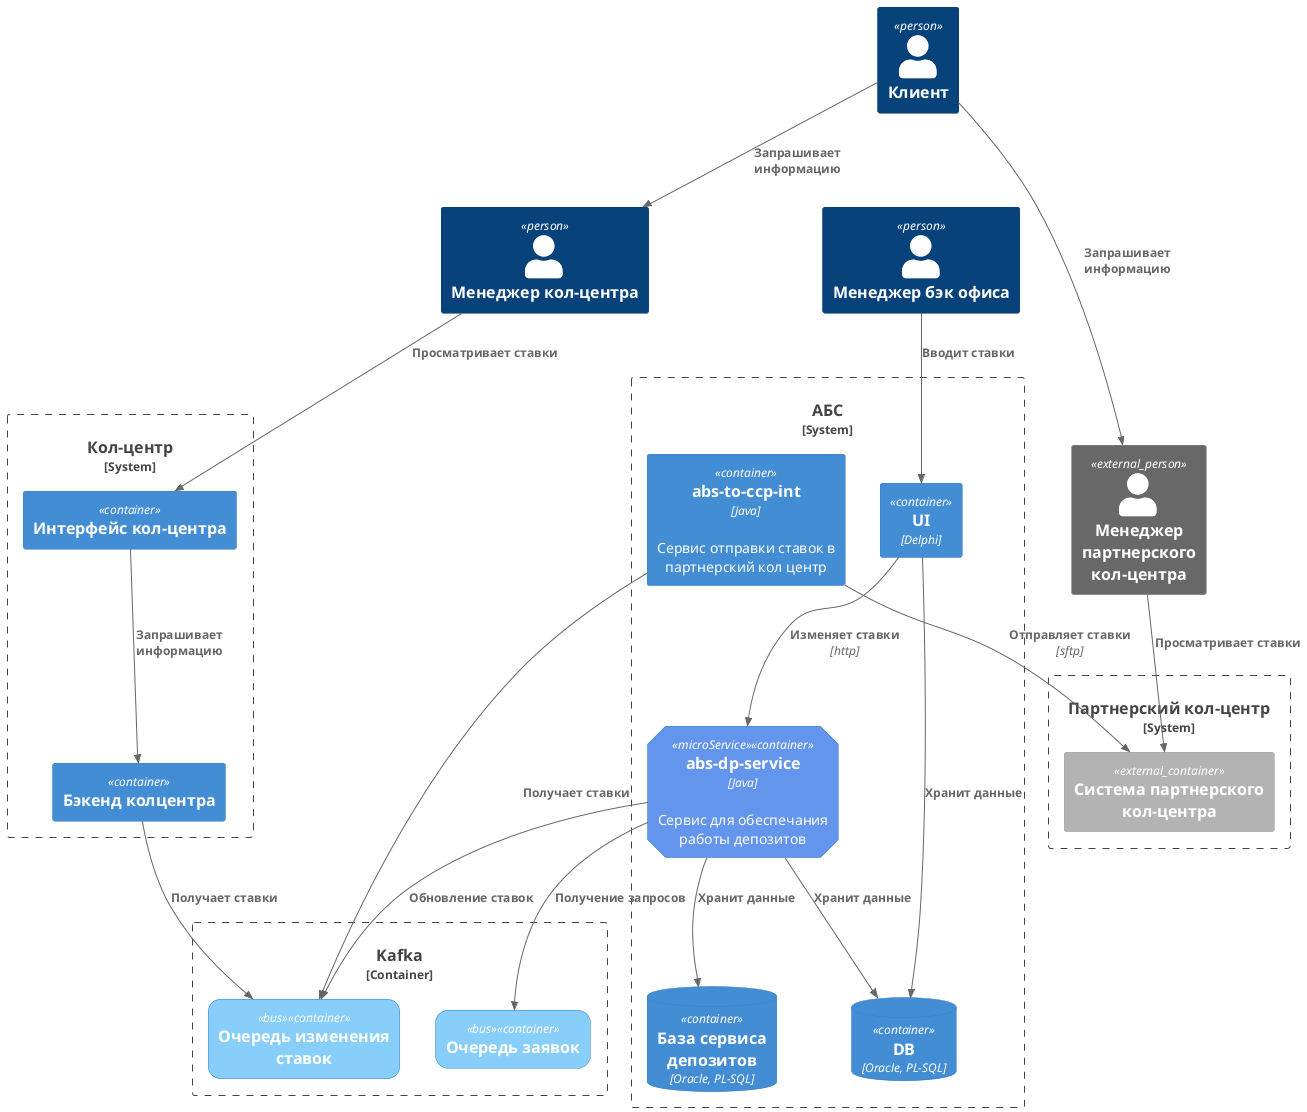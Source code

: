 @startuml
!include <C4/C4_Container>
AddContainerTag("db", $sprite="database_server", $legendText="database container")
AddElementTag("storage", $shape=RoundedBoxShape(), $bgColor="lightSkyBlue", $fontColor="white")
AddElementTag("bus", $shape=RoundedBoxShape(), $bgColor="lightSkyBlue", $fontColor="white")
AddElementTag("microService", $shape=EightSidedShape(), $bgColor="CornflowerBlue", $fontColor="white", $legendText="micro service (eight sided)")

Person(client, "Клиент")
Person(ccManager, "Менеджер кол-центра")
Person_Ext(ccpManager, "Менеджер партнерского кол-центра")
Person(backManager, "Менеджер бэк офиса")

System_Boundary(abs, "АБС", "") {
  Container(absui, "UI", "Delphi")
  Container(absdpapi, "abs-dp-service", "Java", "Сервис для обеспечания работы депозитов", $tags="microService")
  ContainerDb(absdb, "DB", "Oracle, PL-SQL")
  ContainerDb(absdbdp, "База сервиса депозитов", "Oracle, PL-SQL")
  Container(abstoccp, "abs-to-ccp-int", "Java", "Сервис отправки ставок в партнерский кол центр")
}

Container_Boundary(bus, "Kafka") {
  Container(bus_rates, "Очередь изменения ставок","", $tags = "bus")
  Container(bus_requests, "Очередь заявок","", $tags = "bus")
}

System_Boundary(callCenter, "Кол-центр"){
  Container(ccui, "Интерфейс кол-центра")
  Container(ccback, "Бэкенд колцентра")
}

System_Boundary(pcallCenter, "Партнерский кол-центр"){
  Container_Ext(pccui, "Система партнерского кол-центра")
}

Rel(backManager, absui, "Вводит ставки")
Rel(absui, absdb, "Хранит данные")
Rel(absdpapi, absdb, "Хранит данные")
Rel(absdpapi, absdbdp, "Хранит данные")
Rel(absui, absdpapi, "Изменяет ставки", "http")
Rel(absdpapi, bus_rates, "Обновление ставок")
Rel(absdpapi, bus_requests, "Получение запросов")

Rel(ccManager, ccui, "Просматривает ставки")
Rel(ccpManager, pccui, "Просматривает ставки")
Rel(client, ccManager, "Запрашивает информацию")
Rel(client, ccpManager, "Запрашивает информацию")

Rel(ccui, ccback, "Запрашивает информацию")
Rel(ccback, bus_rates, "Получает ставки")

Rel(abstoccp, bus_rates, "Получает ставки")
Rel(abstoccp, pccui, "Отправляет ставки", "sftp")

@enduml 